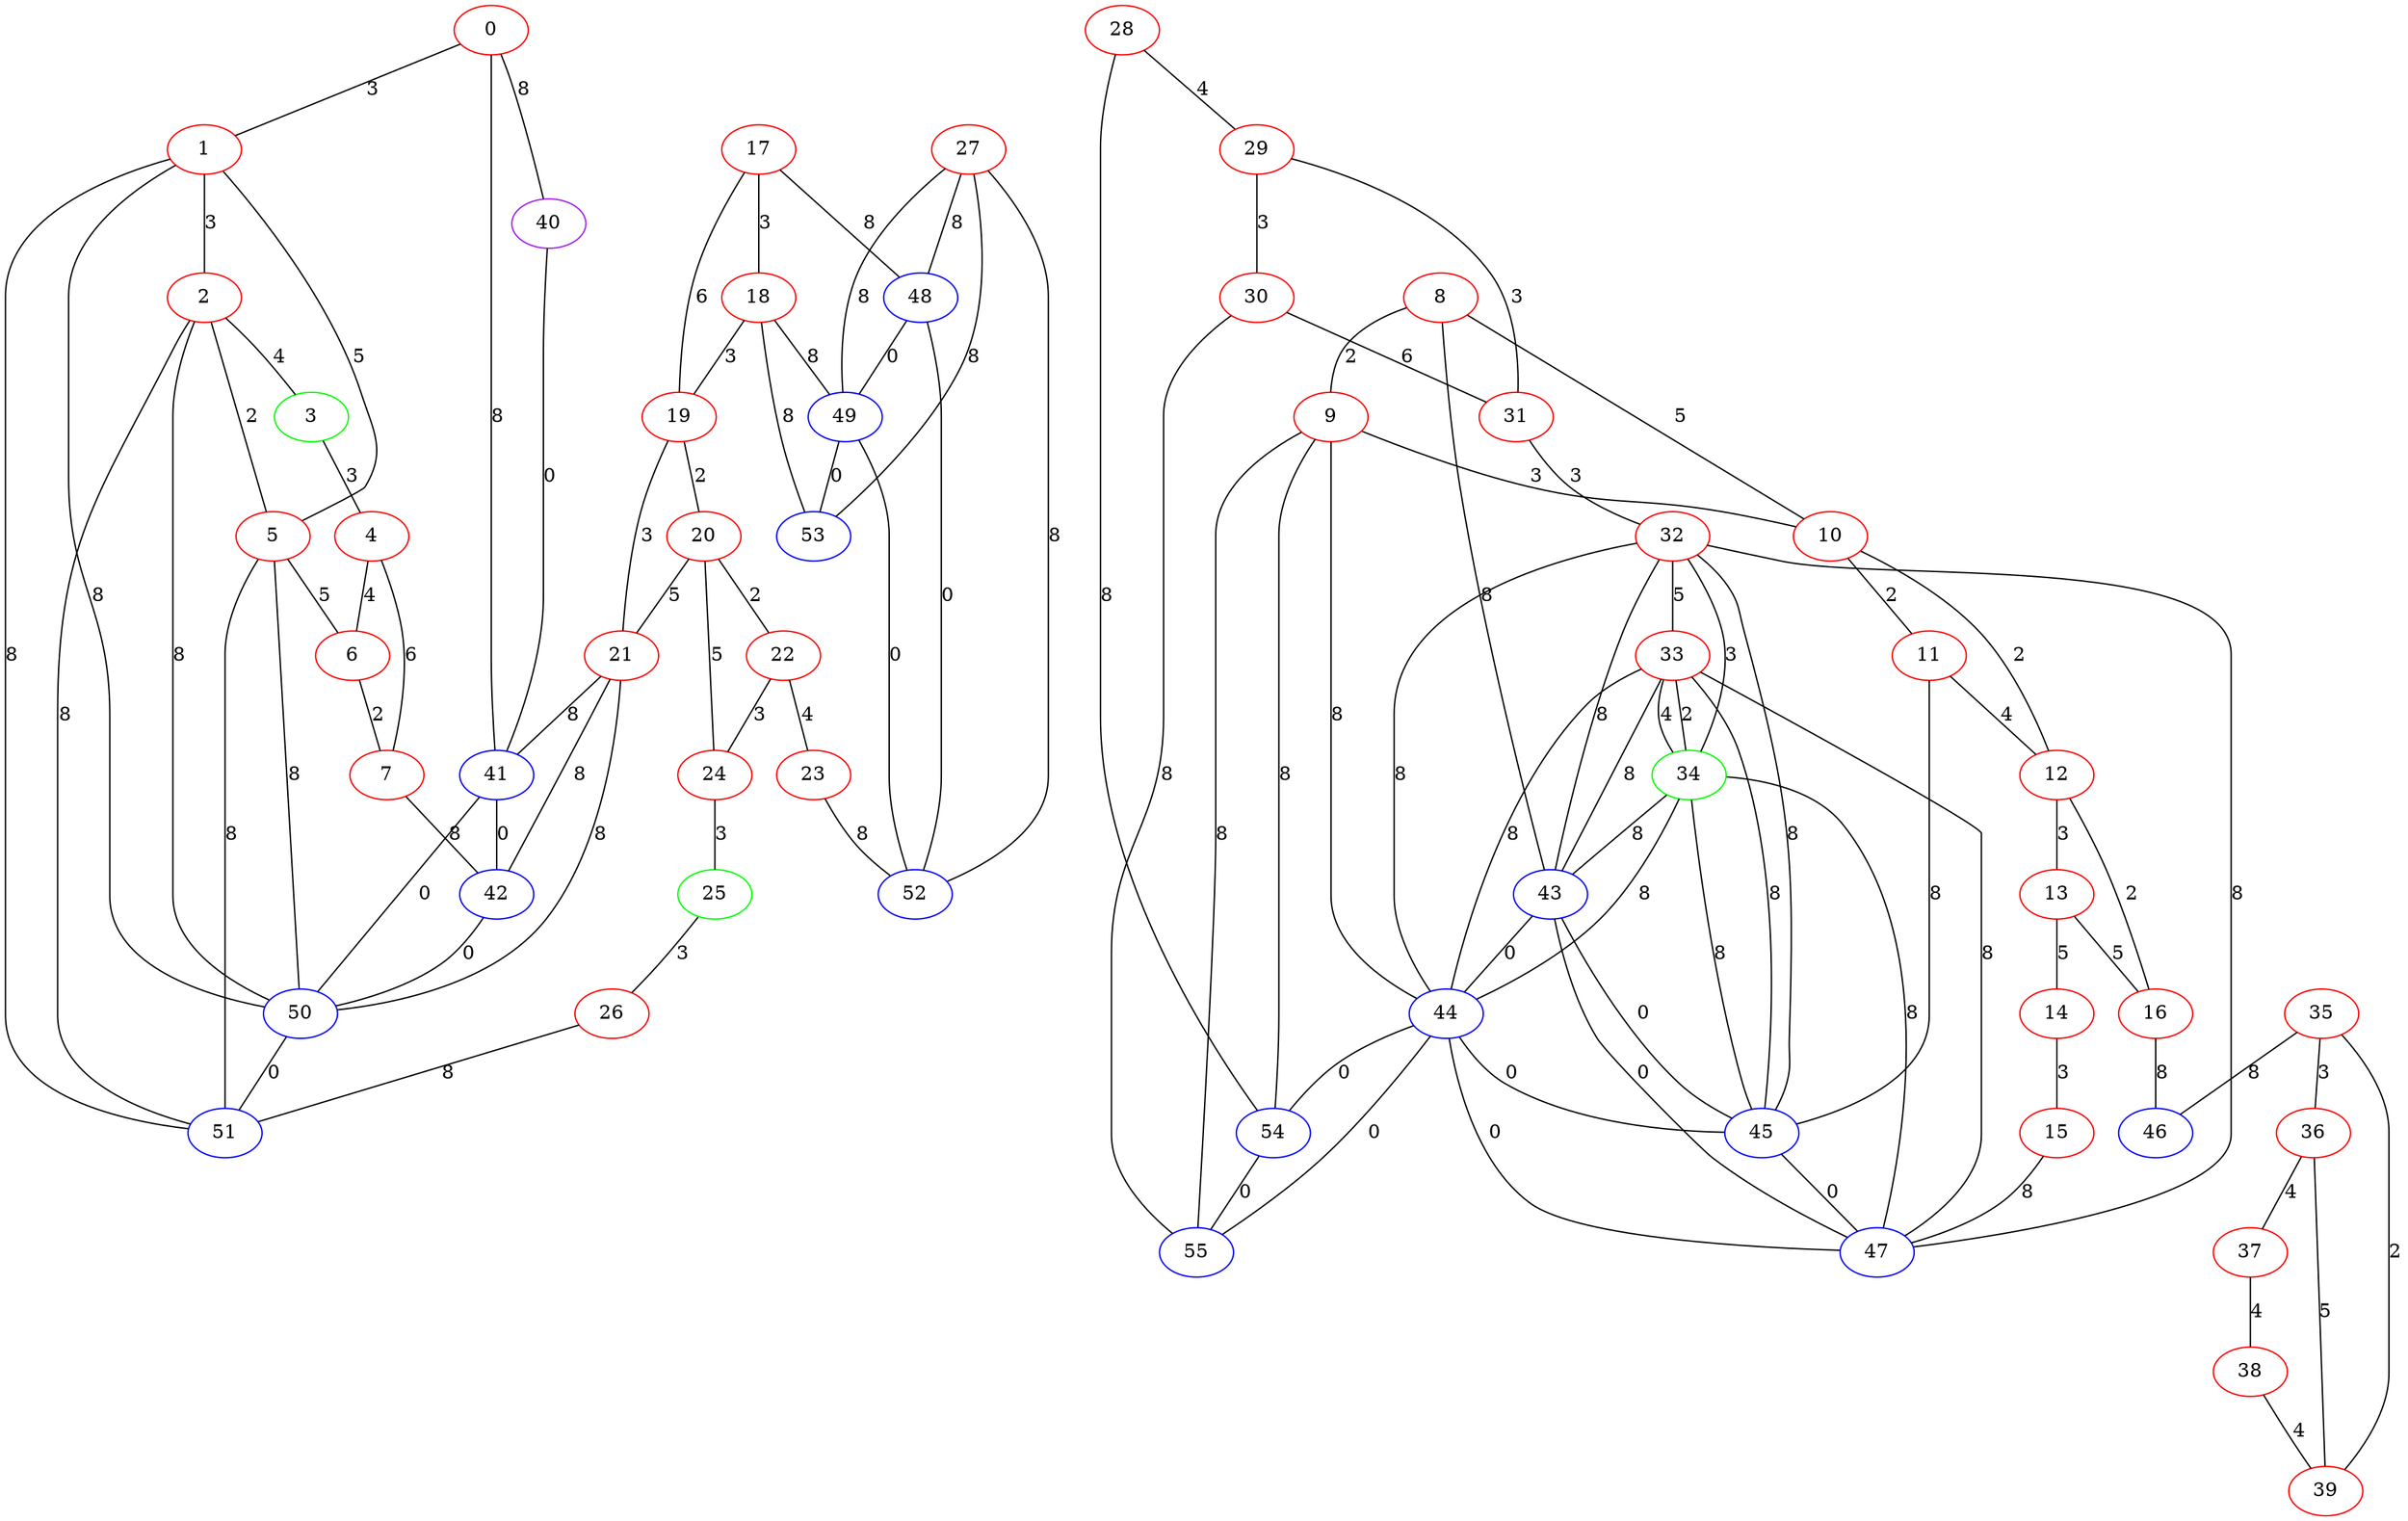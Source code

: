 graph "" {
0 [color=red, weight=1];
1 [color=red, weight=1];
2 [color=red, weight=1];
3 [color=green, weight=2];
4 [color=red, weight=1];
5 [color=red, weight=1];
6 [color=red, weight=1];
7 [color=red, weight=1];
8 [color=red, weight=1];
9 [color=red, weight=1];
10 [color=red, weight=1];
11 [color=red, weight=1];
12 [color=red, weight=1];
13 [color=red, weight=1];
14 [color=red, weight=1];
15 [color=red, weight=1];
16 [color=red, weight=1];
17 [color=red, weight=1];
18 [color=red, weight=1];
19 [color=red, weight=1];
20 [color=red, weight=1];
21 [color=red, weight=1];
22 [color=red, weight=1];
23 [color=red, weight=1];
24 [color=red, weight=1];
25 [color=green, weight=2];
26 [color=red, weight=1];
27 [color=red, weight=1];
28 [color=red, weight=1];
29 [color=red, weight=1];
30 [color=red, weight=1];
31 [color=red, weight=1];
32 [color=red, weight=1];
33 [color=red, weight=1];
34 [color=green, weight=2];
35 [color=red, weight=1];
36 [color=red, weight=1];
37 [color=red, weight=1];
38 [color=red, weight=1];
39 [color=red, weight=1];
40 [color=purple, weight=4];
41 [color=blue, weight=3];
42 [color=blue, weight=3];
43 [color=blue, weight=3];
44 [color=blue, weight=3];
45 [color=blue, weight=3];
46 [color=blue, weight=3];
47 [color=blue, weight=3];
48 [color=blue, weight=3];
49 [color=blue, weight=3];
50 [color=blue, weight=3];
51 [color=blue, weight=3];
52 [color=blue, weight=3];
53 [color=blue, weight=3];
54 [color=blue, weight=3];
55 [color=blue, weight=3];
0 -- 40  [key=0, label=8];
0 -- 1  [key=0, label=3];
0 -- 41  [key=0, label=8];
1 -- 51  [key=0, label=8];
1 -- 2  [key=0, label=3];
1 -- 50  [key=0, label=8];
1 -- 5  [key=0, label=5];
2 -- 50  [key=0, label=8];
2 -- 3  [key=0, label=4];
2 -- 5  [key=0, label=2];
2 -- 51  [key=0, label=8];
3 -- 4  [key=0, label=3];
4 -- 6  [key=0, label=4];
4 -- 7  [key=0, label=6];
5 -- 51  [key=0, label=8];
5 -- 50  [key=0, label=8];
5 -- 6  [key=0, label=5];
6 -- 7  [key=0, label=2];
7 -- 42  [key=0, label=8];
8 -- 9  [key=0, label=2];
8 -- 10  [key=0, label=5];
8 -- 43  [key=0, label=8];
9 -- 10  [key=0, label=3];
9 -- 44  [key=0, label=8];
9 -- 54  [key=0, label=8];
9 -- 55  [key=0, label=8];
10 -- 11  [key=0, label=2];
10 -- 12  [key=0, label=2];
11 -- 12  [key=0, label=4];
11 -- 45  [key=0, label=8];
12 -- 16  [key=0, label=2];
12 -- 13  [key=0, label=3];
13 -- 16  [key=0, label=5];
13 -- 14  [key=0, label=5];
14 -- 15  [key=0, label=3];
15 -- 47  [key=0, label=8];
16 -- 46  [key=0, label=8];
17 -- 48  [key=0, label=8];
17 -- 18  [key=0, label=3];
17 -- 19  [key=0, label=6];
18 -- 19  [key=0, label=3];
18 -- 53  [key=0, label=8];
18 -- 49  [key=0, label=8];
19 -- 20  [key=0, label=2];
19 -- 21  [key=0, label=3];
20 -- 24  [key=0, label=5];
20 -- 21  [key=0, label=5];
20 -- 22  [key=0, label=2];
21 -- 41  [key=0, label=8];
21 -- 42  [key=0, label=8];
21 -- 50  [key=0, label=8];
22 -- 24  [key=0, label=3];
22 -- 23  [key=0, label=4];
23 -- 52  [key=0, label=8];
24 -- 25  [key=0, label=3];
25 -- 26  [key=0, label=3];
26 -- 51  [key=0, label=8];
27 -- 48  [key=0, label=8];
27 -- 49  [key=0, label=8];
27 -- 52  [key=0, label=8];
27 -- 53  [key=0, label=8];
28 -- 29  [key=0, label=4];
28 -- 54  [key=0, label=8];
29 -- 30  [key=0, label=3];
29 -- 31  [key=0, label=3];
30 -- 55  [key=0, label=8];
30 -- 31  [key=0, label=6];
31 -- 32  [key=0, label=3];
32 -- 33  [key=0, label=5];
32 -- 34  [key=0, label=3];
32 -- 43  [key=0, label=8];
32 -- 44  [key=0, label=8];
32 -- 45  [key=0, label=8];
32 -- 47  [key=0, label=8];
33 -- 34  [key=0, label=2];
33 -- 34  [key=1, label=4];
33 -- 43  [key=0, label=8];
33 -- 44  [key=0, label=8];
33 -- 45  [key=0, label=8];
33 -- 47  [key=0, label=8];
34 -- 43  [key=0, label=8];
34 -- 44  [key=0, label=8];
34 -- 45  [key=0, label=8];
34 -- 47  [key=0, label=8];
35 -- 36  [key=0, label=3];
35 -- 46  [key=0, label=8];
35 -- 39  [key=0, label=2];
36 -- 37  [key=0, label=4];
36 -- 39  [key=0, label=5];
37 -- 38  [key=0, label=4];
38 -- 39  [key=0, label=4];
40 -- 41  [key=0, label=0];
41 -- 42  [key=0, label=0];
41 -- 50  [key=0, label=0];
42 -- 50  [key=0, label=0];
43 -- 44  [key=0, label=0];
43 -- 45  [key=0, label=0];
43 -- 47  [key=0, label=0];
44 -- 45  [key=0, label=0];
44 -- 47  [key=0, label=0];
44 -- 54  [key=0, label=0];
44 -- 55  [key=0, label=0];
45 -- 47  [key=0, label=0];
48 -- 49  [key=0, label=0];
48 -- 52  [key=0, label=0];
49 -- 52  [key=0, label=0];
49 -- 53  [key=0, label=0];
50 -- 51  [key=0, label=0];
54 -- 55  [key=0, label=0];
}
